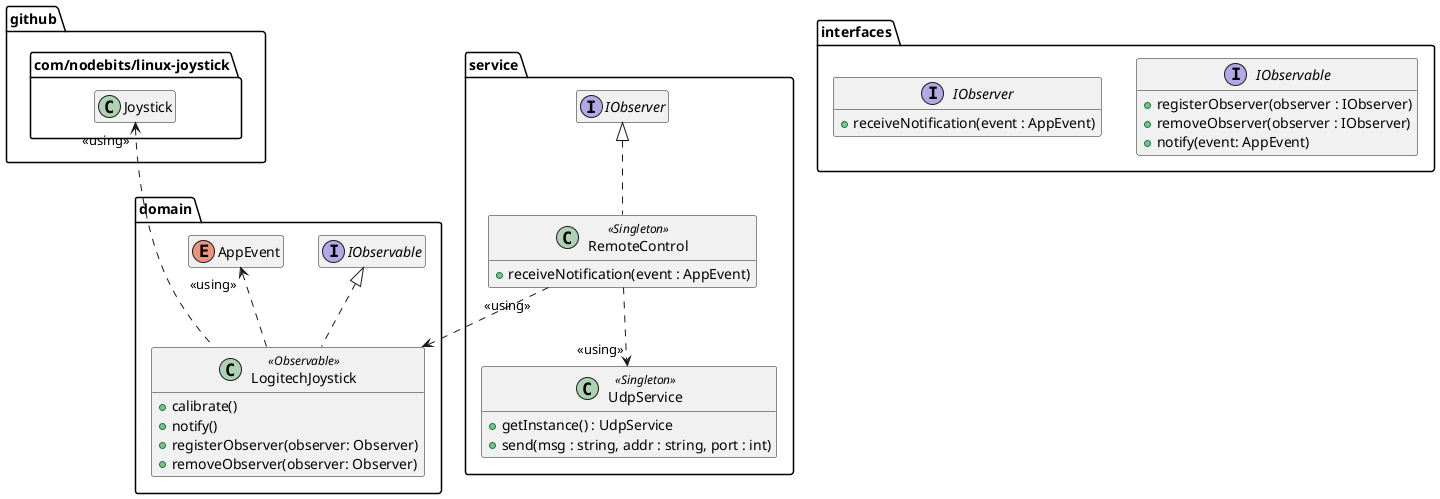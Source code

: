 @startuml

hide empty members

package "github.com/nodebits/linux-joystick" {
    class Joystick
}

package "interfaces" {
    interface IObservable {
        + registerObserver(observer : IObserver)
        + removeObserver(observer : IObserver)
        + notify(event: AppEvent)
    }

    interface IObserver {
        + receiveNotification(event : AppEvent)
    }
}

'app entities

package "domain" {
    class LogitechJoystick <<Observable>> implements IObservable {
        + calibrate()
        + notify()
        + registerObserver(observer: Observer)
        + removeObserver(observer: Observer)
    }

    enum AppEvent{

    }

    AppEvent "<<using>>" <.. LogitechJoystick
}

package "service" {
    class UdpService <<Singleton>> {
        + getInstance() : UdpService
        + send(msg : string, addr : string, port : int)
    }

    class RemoteControl <<Singleton>> implements IObserver {
        + receiveNotification(event : AppEvent)
    }
}

'relations
Joystick "<<using>>" <... LogitechJoystick
RemoteControl "<<using>>" ..> LogitechJoystick
RemoteControl ..> "<<using>>" UdpService

@enduml